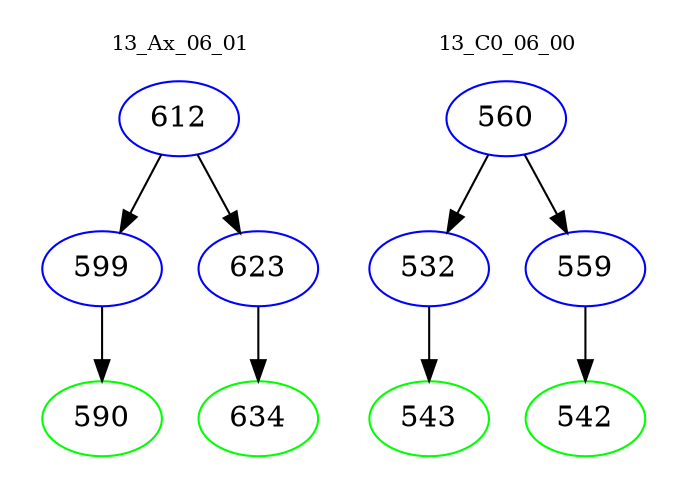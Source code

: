 digraph{
subgraph cluster_0 {
color = white
label = "13_Ax_06_01";
fontsize=10;
T0_612 [label="612", color="blue"]
T0_612 -> T0_599 [color="black"]
T0_599 [label="599", color="blue"]
T0_599 -> T0_590 [color="black"]
T0_590 [label="590", color="green"]
T0_612 -> T0_623 [color="black"]
T0_623 [label="623", color="blue"]
T0_623 -> T0_634 [color="black"]
T0_634 [label="634", color="green"]
}
subgraph cluster_1 {
color = white
label = "13_C0_06_00";
fontsize=10;
T1_560 [label="560", color="blue"]
T1_560 -> T1_532 [color="black"]
T1_532 [label="532", color="blue"]
T1_532 -> T1_543 [color="black"]
T1_543 [label="543", color="green"]
T1_560 -> T1_559 [color="black"]
T1_559 [label="559", color="blue"]
T1_559 -> T1_542 [color="black"]
T1_542 [label="542", color="green"]
}
}

